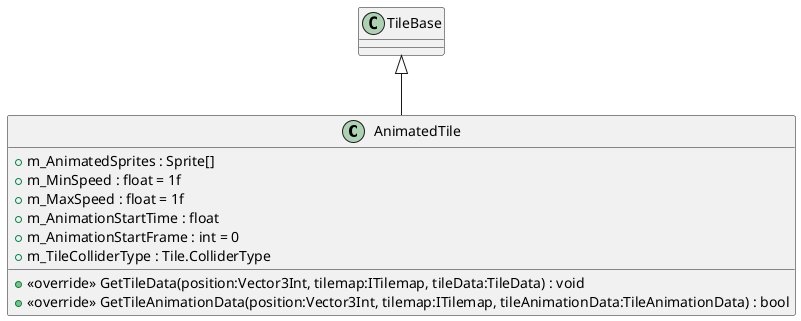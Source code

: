 @startuml
class AnimatedTile {
    + m_AnimatedSprites : Sprite[]
    + m_MinSpeed : float = 1f
    + m_MaxSpeed : float = 1f
    + m_AnimationStartTime : float
    + m_AnimationStartFrame : int = 0
    + m_TileColliderType : Tile.ColliderType
    + <<override>> GetTileData(position:Vector3Int, tilemap:ITilemap, tileData:TileData) : void
    + <<override>> GetTileAnimationData(position:Vector3Int, tilemap:ITilemap, tileAnimationData:TileAnimationData) : bool
}
TileBase <|-- AnimatedTile
@enduml
